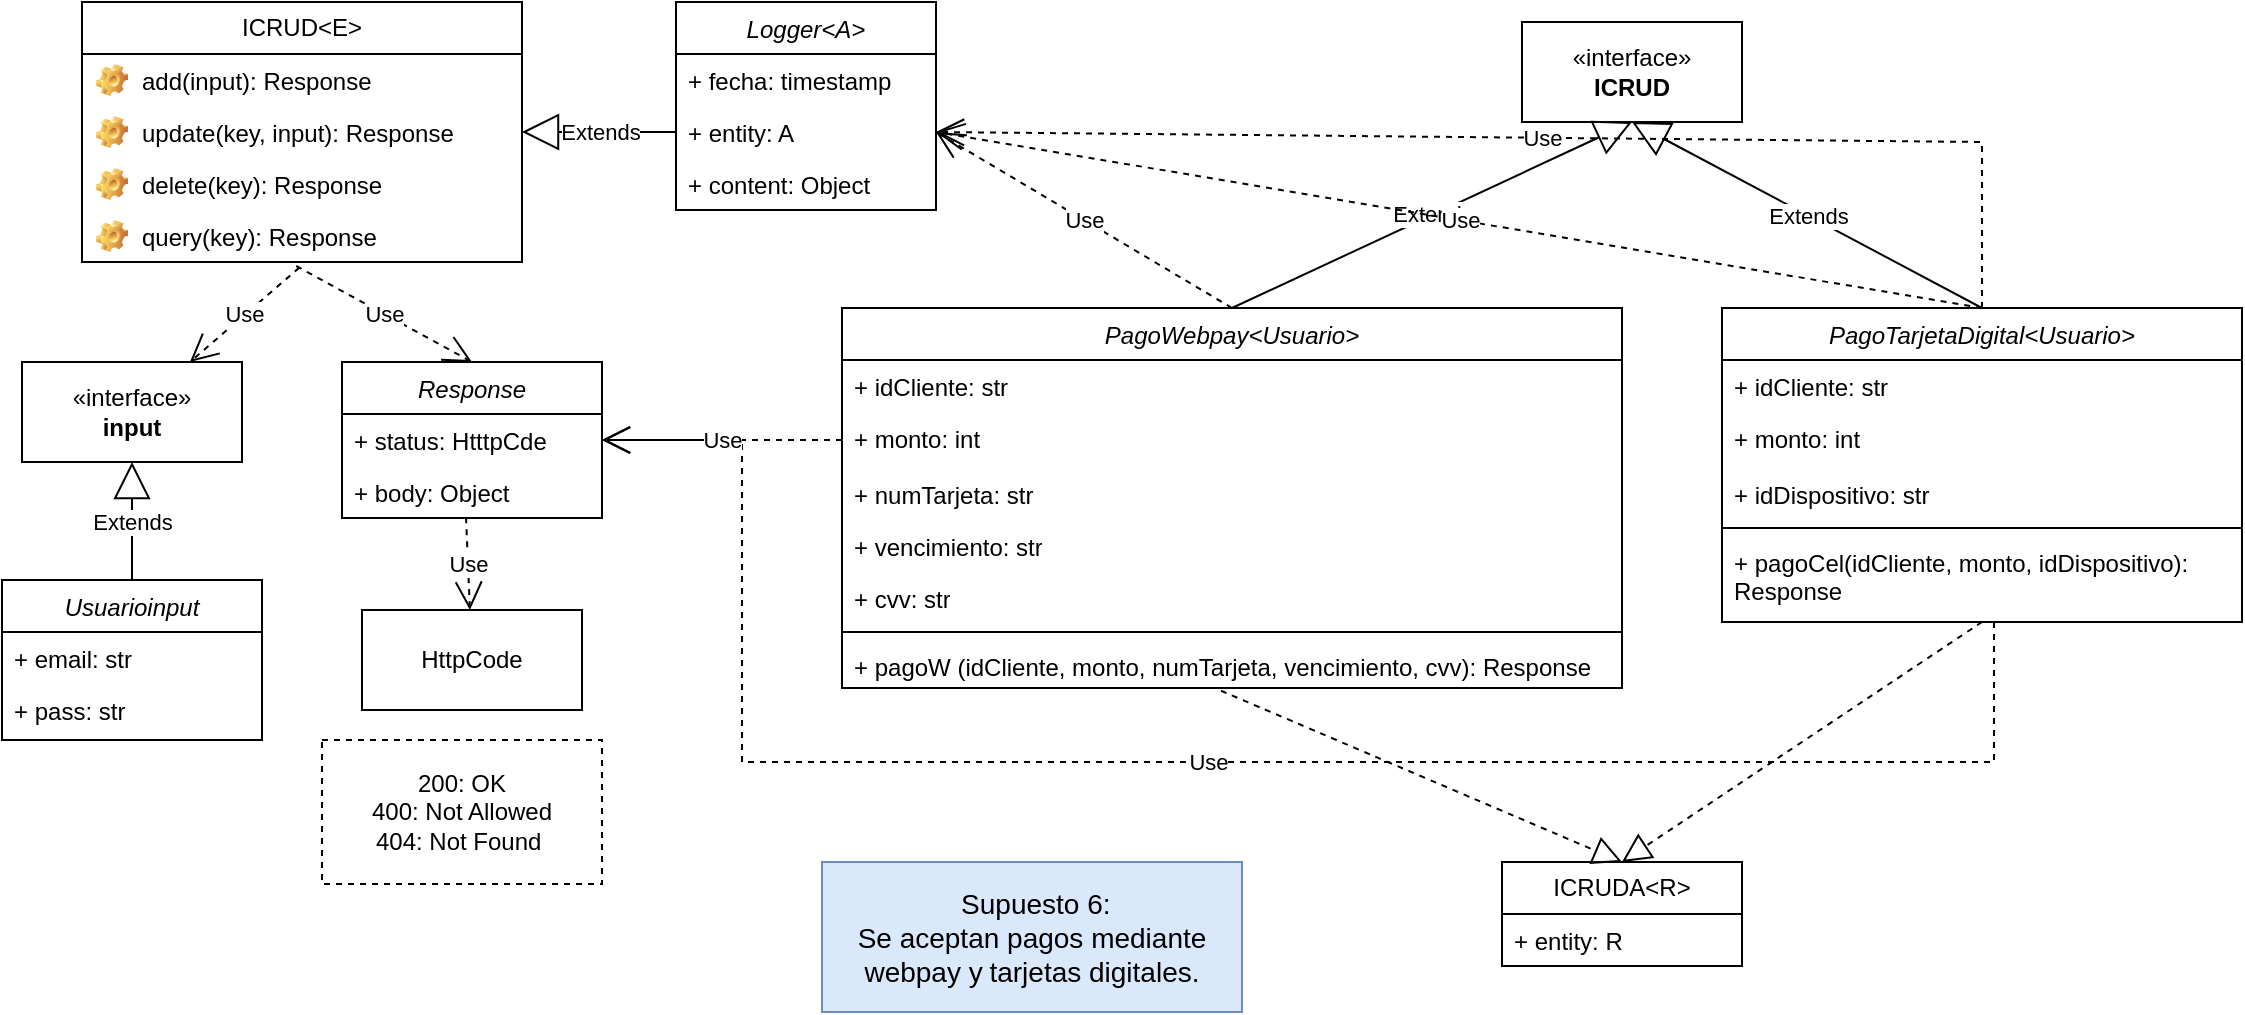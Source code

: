 <mxfile version="28.2.8">
  <diagram id="C5RBs43oDa-KdzZeNtuy" name="Page-1">
    <mxGraphModel dx="389" dy="821" grid="1" gridSize="10" guides="1" tooltips="1" connect="1" arrows="1" fold="1" page="1" pageScale="1" pageWidth="827" pageHeight="1169" math="0" shadow="0">
      <root>
        <mxCell id="WIyWlLk6GJQsqaUBKTNV-0" />
        <mxCell id="WIyWlLk6GJQsqaUBKTNV-1" parent="WIyWlLk6GJQsqaUBKTNV-0" />
        <mxCell id="1E7eBnh2MoHhItpFgBv9-29" value="&lt;font style=&quot;font-size: 14px;&quot;&gt;&amp;nbsp;Supuesto 6:&lt;/font&gt;&lt;div&gt;&lt;font style=&quot;font-size: 14px;&quot;&gt;&amp;nbsp;&lt;span style=&quot;background-color: transparent; color: light-dark(rgb(0, 0, 0), rgb(255, 255, 255));&quot;&gt;Se aceptan pagos mediante&amp;nbsp;&lt;/span&gt;&lt;br&gt;&lt;/font&gt;&lt;/div&gt;&lt;div&gt;&lt;font style=&quot;font-size: 14px;&quot;&gt;webpay y&lt;/font&gt;&amp;nbsp;&lt;font style=&quot;font-size: 14px;&quot;&gt;tarjetas digitales.&lt;/font&gt;&lt;/div&gt;" style="html=1;whiteSpace=wrap;fillColor=#dae8fc;strokeColor=#6c8ebf;" parent="WIyWlLk6GJQsqaUBKTNV-1" vertex="1">
          <mxGeometry x="1750" y="1200" width="210" height="75" as="geometry" />
        </mxCell>
        <mxCell id="1E7eBnh2MoHhItpFgBv9-113" value="PagoTarjetaDigital&lt;Usuario&gt;" style="swimlane;fontStyle=2;align=center;verticalAlign=top;childLayout=stackLayout;horizontal=1;startSize=26;horizontalStack=0;resizeParent=1;resizeLast=0;collapsible=1;marginBottom=0;rounded=0;shadow=0;strokeWidth=1;" parent="WIyWlLk6GJQsqaUBKTNV-1" vertex="1">
          <mxGeometry x="2200" y="923" width="260" height="157" as="geometry">
            <mxRectangle x="230" y="140" width="160" height="26" as="alternateBounds" />
          </mxGeometry>
        </mxCell>
        <mxCell id="1E7eBnh2MoHhItpFgBv9-114" value="+ idCliente: str" style="text;strokeColor=none;fillColor=none;align=left;verticalAlign=top;spacingLeft=4;spacingRight=4;overflow=hidden;rotatable=0;points=[[0,0.5],[1,0.5]];portConstraint=eastwest;whiteSpace=wrap;html=1;" parent="1E7eBnh2MoHhItpFgBv9-113" vertex="1">
          <mxGeometry y="26" width="260" height="26" as="geometry" />
        </mxCell>
        <mxCell id="1E7eBnh2MoHhItpFgBv9-115" value="+ monto: int" style="text;strokeColor=none;fillColor=none;align=left;verticalAlign=top;spacingLeft=4;spacingRight=4;overflow=hidden;rotatable=0;points=[[0,0.5],[1,0.5]];portConstraint=eastwest;whiteSpace=wrap;html=1;" parent="1E7eBnh2MoHhItpFgBv9-113" vertex="1">
          <mxGeometry y="52" width="260" height="28" as="geometry" />
        </mxCell>
        <mxCell id="1E7eBnh2MoHhItpFgBv9-116" value="+ idDispositivo: str" style="text;strokeColor=none;fillColor=none;align=left;verticalAlign=top;spacingLeft=4;spacingRight=4;overflow=hidden;rotatable=0;points=[[0,0.5],[1,0.5]];portConstraint=eastwest;whiteSpace=wrap;html=1;" parent="1E7eBnh2MoHhItpFgBv9-113" vertex="1">
          <mxGeometry y="80" width="260" height="26" as="geometry" />
        </mxCell>
        <mxCell id="1E7eBnh2MoHhItpFgBv9-117" value="" style="line;html=1;strokeWidth=1;align=left;verticalAlign=middle;spacingTop=-1;spacingLeft=3;spacingRight=3;rotatable=0;labelPosition=right;points=[];portConstraint=eastwest;" parent="1E7eBnh2MoHhItpFgBv9-113" vertex="1">
          <mxGeometry y="106" width="260" height="8" as="geometry" />
        </mxCell>
        <mxCell id="1E7eBnh2MoHhItpFgBv9-118" value="+ pagoCel(idCliente, monto, idDispositivo): Response" style="text;strokeColor=none;fillColor=none;align=left;verticalAlign=top;spacingLeft=4;spacingRight=4;overflow=hidden;rotatable=0;points=[[0,0.5],[1,0.5]];portConstraint=eastwest;whiteSpace=wrap;html=1;" parent="1E7eBnh2MoHhItpFgBv9-113" vertex="1">
          <mxGeometry y="114" width="260" height="36" as="geometry" />
        </mxCell>
        <mxCell id="1E7eBnh2MoHhItpFgBv9-119" value="ICRUD&amp;lt;E&amp;gt;" style="swimlane;fontStyle=0;childLayout=stackLayout;horizontal=1;startSize=26;fillColor=none;horizontalStack=0;resizeParent=1;resizeParentMax=0;resizeLast=0;collapsible=1;marginBottom=0;whiteSpace=wrap;html=1;" parent="WIyWlLk6GJQsqaUBKTNV-1" vertex="1">
          <mxGeometry x="1380" y="770" width="220" height="130" as="geometry" />
        </mxCell>
        <mxCell id="1E7eBnh2MoHhItpFgBv9-120" value="add(input): Response" style="label;fontStyle=0;strokeColor=none;fillColor=none;align=left;verticalAlign=top;overflow=hidden;spacingLeft=28;spacingRight=4;rotatable=0;points=[[0,0.5],[1,0.5]];portConstraint=eastwest;imageWidth=16;imageHeight=16;whiteSpace=wrap;html=1;image=img/clipart/Gear_128x128.png" parent="1E7eBnh2MoHhItpFgBv9-119" vertex="1">
          <mxGeometry y="26" width="220" height="26" as="geometry" />
        </mxCell>
        <mxCell id="1E7eBnh2MoHhItpFgBv9-121" value="update(key, input): Response" style="label;fontStyle=0;strokeColor=none;fillColor=none;align=left;verticalAlign=top;overflow=hidden;spacingLeft=28;spacingRight=4;rotatable=0;points=[[0,0.5],[1,0.5]];portConstraint=eastwest;imageWidth=16;imageHeight=16;whiteSpace=wrap;html=1;image=img/clipart/Gear_128x128.png" parent="1E7eBnh2MoHhItpFgBv9-119" vertex="1">
          <mxGeometry y="52" width="220" height="26" as="geometry" />
        </mxCell>
        <mxCell id="1E7eBnh2MoHhItpFgBv9-122" value="delete(key): Response" style="label;fontStyle=0;strokeColor=none;fillColor=none;align=left;verticalAlign=top;overflow=hidden;spacingLeft=28;spacingRight=4;rotatable=0;points=[[0,0.5],[1,0.5]];portConstraint=eastwest;imageWidth=16;imageHeight=16;whiteSpace=wrap;html=1;image=img/clipart/Gear_128x128.png" parent="1E7eBnh2MoHhItpFgBv9-119" vertex="1">
          <mxGeometry y="78" width="220" height="26" as="geometry" />
        </mxCell>
        <mxCell id="1E7eBnh2MoHhItpFgBv9-123" value="query(key): Response" style="label;fontStyle=0;strokeColor=none;fillColor=none;align=left;verticalAlign=top;overflow=hidden;spacingLeft=28;spacingRight=4;rotatable=0;points=[[0,0.5],[1,0.5]];portConstraint=eastwest;imageWidth=16;imageHeight=16;whiteSpace=wrap;html=1;image=img/clipart/Gear_128x128.png" parent="1E7eBnh2MoHhItpFgBv9-119" vertex="1">
          <mxGeometry y="104" width="220" height="26" as="geometry" />
        </mxCell>
        <mxCell id="1E7eBnh2MoHhItpFgBv9-124" value="«interface»&lt;br&gt;&lt;b&gt;input&lt;/b&gt;" style="html=1;whiteSpace=wrap;" parent="WIyWlLk6GJQsqaUBKTNV-1" vertex="1">
          <mxGeometry x="1350" y="950" width="110" height="50" as="geometry" />
        </mxCell>
        <mxCell id="1E7eBnh2MoHhItpFgBv9-125" value="Use" style="endArrow=open;endSize=12;dashed=1;html=1;rounded=0;exitX=0.494;exitY=1.108;exitDx=0;exitDy=0;exitPerimeter=0;" parent="WIyWlLk6GJQsqaUBKTNV-1" source="1E7eBnh2MoHhItpFgBv9-123" target="1E7eBnh2MoHhItpFgBv9-124" edge="1">
          <mxGeometry width="160" relative="1" as="geometry">
            <mxPoint x="1530" y="1000" as="sourcePoint" />
            <mxPoint x="1450" y="990" as="targetPoint" />
          </mxGeometry>
        </mxCell>
        <mxCell id="1E7eBnh2MoHhItpFgBv9-126" value="Usuarioinput" style="swimlane;fontStyle=2;align=center;verticalAlign=top;childLayout=stackLayout;horizontal=1;startSize=26;horizontalStack=0;resizeParent=1;resizeLast=0;collapsible=1;marginBottom=0;rounded=0;shadow=0;strokeWidth=1;" parent="WIyWlLk6GJQsqaUBKTNV-1" vertex="1">
          <mxGeometry x="1340" y="1059" width="130" height="80" as="geometry">
            <mxRectangle x="230" y="140" width="160" height="26" as="alternateBounds" />
          </mxGeometry>
        </mxCell>
        <mxCell id="1E7eBnh2MoHhItpFgBv9-127" value="+ email: str" style="text;strokeColor=none;fillColor=none;align=left;verticalAlign=top;spacingLeft=4;spacingRight=4;overflow=hidden;rotatable=0;points=[[0,0.5],[1,0.5]];portConstraint=eastwest;whiteSpace=wrap;html=1;" parent="1E7eBnh2MoHhItpFgBv9-126" vertex="1">
          <mxGeometry y="26" width="130" height="26" as="geometry" />
        </mxCell>
        <mxCell id="1E7eBnh2MoHhItpFgBv9-128" value="+ pass: str" style="text;strokeColor=none;fillColor=none;align=left;verticalAlign=top;spacingLeft=4;spacingRight=4;overflow=hidden;rotatable=0;points=[[0,0.5],[1,0.5]];portConstraint=eastwest;whiteSpace=wrap;html=1;" parent="1E7eBnh2MoHhItpFgBv9-126" vertex="1">
          <mxGeometry y="52" width="130" height="20" as="geometry" />
        </mxCell>
        <mxCell id="1E7eBnh2MoHhItpFgBv9-129" value="Extends" style="endArrow=block;endSize=16;endFill=0;html=1;rounded=0;exitX=0.5;exitY=0;exitDx=0;exitDy=0;entryX=0.5;entryY=1;entryDx=0;entryDy=0;" parent="WIyWlLk6GJQsqaUBKTNV-1" source="1E7eBnh2MoHhItpFgBv9-126" target="1E7eBnh2MoHhItpFgBv9-124" edge="1">
          <mxGeometry width="160" relative="1" as="geometry">
            <mxPoint x="1580" y="1000" as="sourcePoint" />
            <mxPoint x="1740" y="1000" as="targetPoint" />
          </mxGeometry>
        </mxCell>
        <mxCell id="1E7eBnh2MoHhItpFgBv9-130" value="Response" style="swimlane;fontStyle=2;align=center;verticalAlign=top;childLayout=stackLayout;horizontal=1;startSize=26;horizontalStack=0;resizeParent=1;resizeLast=0;collapsible=1;marginBottom=0;rounded=0;shadow=0;strokeWidth=1;" parent="WIyWlLk6GJQsqaUBKTNV-1" vertex="1">
          <mxGeometry x="1510" y="950" width="130" height="78" as="geometry">
            <mxRectangle x="230" y="140" width="160" height="26" as="alternateBounds" />
          </mxGeometry>
        </mxCell>
        <mxCell id="1E7eBnh2MoHhItpFgBv9-131" value="+ status: HtttpCde" style="text;strokeColor=none;fillColor=none;align=left;verticalAlign=top;spacingLeft=4;spacingRight=4;overflow=hidden;rotatable=0;points=[[0,0.5],[1,0.5]];portConstraint=eastwest;whiteSpace=wrap;html=1;" parent="1E7eBnh2MoHhItpFgBv9-130" vertex="1">
          <mxGeometry y="26" width="130" height="26" as="geometry" />
        </mxCell>
        <mxCell id="1E7eBnh2MoHhItpFgBv9-132" value="+ body: Object" style="text;strokeColor=none;fillColor=none;align=left;verticalAlign=top;spacingLeft=4;spacingRight=4;overflow=hidden;rotatable=0;points=[[0,0.5],[1,0.5]];portConstraint=eastwest;whiteSpace=wrap;html=1;" parent="1E7eBnh2MoHhItpFgBv9-130" vertex="1">
          <mxGeometry y="52" width="130" height="26" as="geometry" />
        </mxCell>
        <mxCell id="1E7eBnh2MoHhItpFgBv9-133" value="Use" style="endArrow=open;endSize=12;dashed=1;html=1;rounded=0;entryX=0.5;entryY=0;entryDx=0;entryDy=0;exitX=0.487;exitY=1.077;exitDx=0;exitDy=0;exitPerimeter=0;" parent="WIyWlLk6GJQsqaUBKTNV-1" source="1E7eBnh2MoHhItpFgBv9-123" target="1E7eBnh2MoHhItpFgBv9-130" edge="1">
          <mxGeometry width="160" relative="1" as="geometry">
            <mxPoint x="1490" y="910" as="sourcePoint" />
            <mxPoint x="1470" y="957" as="targetPoint" />
          </mxGeometry>
        </mxCell>
        <mxCell id="1E7eBnh2MoHhItpFgBv9-134" value="HttpCode" style="html=1;whiteSpace=wrap;" parent="WIyWlLk6GJQsqaUBKTNV-1" vertex="1">
          <mxGeometry x="1520" y="1074" width="110" height="50" as="geometry" />
        </mxCell>
        <mxCell id="1E7eBnh2MoHhItpFgBv9-135" value="Use" style="endArrow=open;endSize=12;dashed=1;html=1;rounded=0;exitX=0.477;exitY=0.985;exitDx=0;exitDy=0;exitPerimeter=0;" parent="WIyWlLk6GJQsqaUBKTNV-1" source="1E7eBnh2MoHhItpFgBv9-132" target="1E7eBnh2MoHhItpFgBv9-134" edge="1">
          <mxGeometry width="160" relative="1" as="geometry">
            <mxPoint x="1805" y="1030" as="sourcePoint" />
            <mxPoint x="1750" y="1077" as="targetPoint" />
          </mxGeometry>
        </mxCell>
        <mxCell id="1E7eBnh2MoHhItpFgBv9-136" value="«interface»&lt;br&gt;&lt;b&gt;ICRUD&lt;/b&gt;" style="html=1;whiteSpace=wrap;" parent="WIyWlLk6GJQsqaUBKTNV-1" vertex="1">
          <mxGeometry x="2100" y="780" width="110" height="50" as="geometry" />
        </mxCell>
        <mxCell id="1E7eBnh2MoHhItpFgBv9-137" value="Extends" style="endArrow=block;endSize=16;endFill=0;html=1;rounded=0;exitX=0.5;exitY=0;exitDx=0;exitDy=0;entryX=0.5;entryY=1;entryDx=0;entryDy=0;" parent="WIyWlLk6GJQsqaUBKTNV-1" source="1E7eBnh2MoHhItpFgBv9-113" target="1E7eBnh2MoHhItpFgBv9-136" edge="1">
          <mxGeometry width="160" relative="1" as="geometry">
            <mxPoint x="1800" y="1040" as="sourcePoint" />
            <mxPoint x="1800" y="980" as="targetPoint" />
            <Array as="points" />
          </mxGeometry>
        </mxCell>
        <mxCell id="1E7eBnh2MoHhItpFgBv9-138" value="Use" style="endArrow=open;endSize=12;dashed=1;html=1;rounded=0;entryX=1;entryY=0.5;entryDx=0;entryDy=0;" parent="WIyWlLk6GJQsqaUBKTNV-1" target="1E7eBnh2MoHhItpFgBv9-131" edge="1">
          <mxGeometry width="160" relative="1" as="geometry">
            <mxPoint x="2336" y="1080" as="sourcePoint" />
            <mxPoint x="1798" y="1078" as="targetPoint" />
            <Array as="points">
              <mxPoint x="2336" y="1150" />
              <mxPoint x="1710" y="1150" />
              <mxPoint x="1710" y="989" />
            </Array>
          </mxGeometry>
        </mxCell>
        <mxCell id="1E7eBnh2MoHhItpFgBv9-139" value="200: OK&lt;div&gt;400: Not Allowed&lt;/div&gt;&lt;div&gt;&lt;div&gt;404: Not Found&amp;nbsp;&lt;/div&gt;&lt;/div&gt;" style="html=1;whiteSpace=wrap;dashed=1;" parent="WIyWlLk6GJQsqaUBKTNV-1" vertex="1">
          <mxGeometry x="1500" y="1139" width="140" height="72" as="geometry" />
        </mxCell>
        <mxCell id="1E7eBnh2MoHhItpFgBv9-140" value="Logger&lt;A&gt;" style="swimlane;fontStyle=2;align=center;verticalAlign=top;childLayout=stackLayout;horizontal=1;startSize=26;horizontalStack=0;resizeParent=1;resizeLast=0;collapsible=1;marginBottom=0;rounded=0;shadow=0;strokeWidth=1;" parent="WIyWlLk6GJQsqaUBKTNV-1" vertex="1">
          <mxGeometry x="1677" y="770" width="130" height="104" as="geometry">
            <mxRectangle x="230" y="140" width="160" height="26" as="alternateBounds" />
          </mxGeometry>
        </mxCell>
        <mxCell id="1E7eBnh2MoHhItpFgBv9-141" value="+ fecha: timestamp" style="text;strokeColor=none;fillColor=none;align=left;verticalAlign=top;spacingLeft=4;spacingRight=4;overflow=hidden;rotatable=0;points=[[0,0.5],[1,0.5]];portConstraint=eastwest;whiteSpace=wrap;html=1;" parent="1E7eBnh2MoHhItpFgBv9-140" vertex="1">
          <mxGeometry y="26" width="130" height="26" as="geometry" />
        </mxCell>
        <mxCell id="1E7eBnh2MoHhItpFgBv9-142" value="+ entity: A" style="text;strokeColor=none;fillColor=none;align=left;verticalAlign=top;spacingLeft=4;spacingRight=4;overflow=hidden;rotatable=0;points=[[0,0.5],[1,0.5]];portConstraint=eastwest;whiteSpace=wrap;html=1;" parent="1E7eBnh2MoHhItpFgBv9-140" vertex="1">
          <mxGeometry y="52" width="130" height="26" as="geometry" />
        </mxCell>
        <mxCell id="1E7eBnh2MoHhItpFgBv9-143" value="+ content: Object" style="text;strokeColor=none;fillColor=none;align=left;verticalAlign=top;spacingLeft=4;spacingRight=4;overflow=hidden;rotatable=0;points=[[0,0.5],[1,0.5]];portConstraint=eastwest;whiteSpace=wrap;html=1;" parent="1E7eBnh2MoHhItpFgBv9-140" vertex="1">
          <mxGeometry y="78" width="130" height="26" as="geometry" />
        </mxCell>
        <mxCell id="1E7eBnh2MoHhItpFgBv9-144" value="Extends" style="endArrow=block;endSize=16;endFill=0;html=1;rounded=0;exitX=0;exitY=0.5;exitDx=0;exitDy=0;" parent="WIyWlLk6GJQsqaUBKTNV-1" source="1E7eBnh2MoHhItpFgBv9-142" edge="1">
          <mxGeometry width="160" relative="1" as="geometry">
            <mxPoint x="1620" y="1014" as="sourcePoint" />
            <mxPoint x="1600" y="835" as="targetPoint" />
          </mxGeometry>
        </mxCell>
        <mxCell id="1E7eBnh2MoHhItpFgBv9-145" value="PagoWebpay&lt;Usuario&gt;" style="swimlane;fontStyle=2;align=center;verticalAlign=top;childLayout=stackLayout;horizontal=1;startSize=26;horizontalStack=0;resizeParent=1;resizeLast=0;collapsible=1;marginBottom=0;rounded=0;shadow=0;strokeWidth=1;" parent="WIyWlLk6GJQsqaUBKTNV-1" vertex="1">
          <mxGeometry x="1760" y="923" width="390" height="190" as="geometry">
            <mxRectangle x="230" y="140" width="160" height="26" as="alternateBounds" />
          </mxGeometry>
        </mxCell>
        <mxCell id="1E7eBnh2MoHhItpFgBv9-146" value="+ idCliente: str" style="text;strokeColor=none;fillColor=none;align=left;verticalAlign=top;spacingLeft=4;spacingRight=4;overflow=hidden;rotatable=0;points=[[0,0.5],[1,0.5]];portConstraint=eastwest;whiteSpace=wrap;html=1;" parent="1E7eBnh2MoHhItpFgBv9-145" vertex="1">
          <mxGeometry y="26" width="390" height="26" as="geometry" />
        </mxCell>
        <mxCell id="1E7eBnh2MoHhItpFgBv9-147" value="+ monto: int" style="text;strokeColor=none;fillColor=none;align=left;verticalAlign=top;spacingLeft=4;spacingRight=4;overflow=hidden;rotatable=0;points=[[0,0.5],[1,0.5]];portConstraint=eastwest;whiteSpace=wrap;html=1;" parent="1E7eBnh2MoHhItpFgBv9-145" vertex="1">
          <mxGeometry y="52" width="390" height="28" as="geometry" />
        </mxCell>
        <mxCell id="1E7eBnh2MoHhItpFgBv9-148" value="+ numTarjeta: str" style="text;strokeColor=none;fillColor=none;align=left;verticalAlign=top;spacingLeft=4;spacingRight=4;overflow=hidden;rotatable=0;points=[[0,0.5],[1,0.5]];portConstraint=eastwest;whiteSpace=wrap;html=1;" parent="1E7eBnh2MoHhItpFgBv9-145" vertex="1">
          <mxGeometry y="80" width="390" height="26" as="geometry" />
        </mxCell>
        <mxCell id="1E7eBnh2MoHhItpFgBv9-149" value="+ vencimiento: str" style="text;strokeColor=none;fillColor=none;align=left;verticalAlign=top;spacingLeft=4;spacingRight=4;overflow=hidden;rotatable=0;points=[[0,0.5],[1,0.5]];portConstraint=eastwest;whiteSpace=wrap;html=1;" parent="1E7eBnh2MoHhItpFgBv9-145" vertex="1">
          <mxGeometry y="106" width="390" height="26" as="geometry" />
        </mxCell>
        <mxCell id="1E7eBnh2MoHhItpFgBv9-150" value="+ cvv: str" style="text;strokeColor=none;fillColor=none;align=left;verticalAlign=top;spacingLeft=4;spacingRight=4;overflow=hidden;rotatable=0;points=[[0,0.5],[1,0.5]];portConstraint=eastwest;whiteSpace=wrap;html=1;" parent="1E7eBnh2MoHhItpFgBv9-145" vertex="1">
          <mxGeometry y="132" width="390" height="26" as="geometry" />
        </mxCell>
        <mxCell id="1E7eBnh2MoHhItpFgBv9-151" value="" style="line;html=1;strokeWidth=1;align=left;verticalAlign=middle;spacingTop=-1;spacingLeft=3;spacingRight=3;rotatable=0;labelPosition=right;points=[];portConstraint=eastwest;" parent="1E7eBnh2MoHhItpFgBv9-145" vertex="1">
          <mxGeometry y="158" width="390" height="8" as="geometry" />
        </mxCell>
        <mxCell id="1E7eBnh2MoHhItpFgBv9-152" value="+ pagoW (idCliente, monto, numTarjeta, vencimiento, cvv): Response" style="text;strokeColor=none;fillColor=none;align=left;verticalAlign=top;spacingLeft=4;spacingRight=4;overflow=hidden;rotatable=0;points=[[0,0.5],[1,0.5]];portConstraint=eastwest;whiteSpace=wrap;html=1;" parent="1E7eBnh2MoHhItpFgBv9-145" vertex="1">
          <mxGeometry y="166" width="390" height="24" as="geometry" />
        </mxCell>
        <mxCell id="1E7eBnh2MoHhItpFgBv9-153" value="Use" style="endArrow=open;endSize=12;dashed=1;html=1;rounded=0;entryX=1;entryY=0.5;entryDx=0;entryDy=0;exitX=0;exitY=0.5;exitDx=0;exitDy=0;" parent="WIyWlLk6GJQsqaUBKTNV-1" source="1E7eBnh2MoHhItpFgBv9-147" target="1E7eBnh2MoHhItpFgBv9-131" edge="1">
          <mxGeometry width="160" relative="1" as="geometry">
            <mxPoint x="1815" y="1157" as="sourcePoint" />
            <mxPoint x="1700" y="1110" as="targetPoint" />
            <Array as="points" />
          </mxGeometry>
        </mxCell>
        <mxCell id="1E7eBnh2MoHhItpFgBv9-154" value="Extends" style="endArrow=block;endSize=16;endFill=0;html=1;rounded=0;exitX=0.5;exitY=0;exitDx=0;exitDy=0;entryX=0.5;entryY=1;entryDx=0;entryDy=0;" parent="WIyWlLk6GJQsqaUBKTNV-1" source="1E7eBnh2MoHhItpFgBv9-145" target="1E7eBnh2MoHhItpFgBv9-136" edge="1">
          <mxGeometry width="160" relative="1" as="geometry">
            <mxPoint x="2100" y="1000" as="sourcePoint" />
            <mxPoint x="2110" y="870" as="targetPoint" />
          </mxGeometry>
        </mxCell>
        <mxCell id="1E7eBnh2MoHhItpFgBv9-155" style="edgeStyle=none;curved=1;rounded=0;orthogonalLoop=1;jettySize=auto;html=1;exitX=0.75;exitY=0;exitDx=0;exitDy=0;fontSize=12;startSize=8;endSize=8;" parent="WIyWlLk6GJQsqaUBKTNV-1" edge="1">
          <mxGeometry relative="1" as="geometry">
            <mxPoint x="2443.25" y="1059" as="sourcePoint" />
            <mxPoint x="2443.25" y="1059" as="targetPoint" />
          </mxGeometry>
        </mxCell>
        <mxCell id="1E7eBnh2MoHhItpFgBv9-156" value="ICRUDA&amp;lt;R&amp;gt;" style="swimlane;fontStyle=0;childLayout=stackLayout;horizontal=1;startSize=26;fillColor=none;horizontalStack=0;resizeParent=1;resizeParentMax=0;resizeLast=0;collapsible=1;marginBottom=0;whiteSpace=wrap;html=1;" parent="WIyWlLk6GJQsqaUBKTNV-1" vertex="1">
          <mxGeometry x="2090" y="1200" width="120" height="52" as="geometry" />
        </mxCell>
        <mxCell id="1E7eBnh2MoHhItpFgBv9-157" value="+ entity: R" style="text;strokeColor=none;fillColor=none;align=left;verticalAlign=top;spacingLeft=4;spacingRight=4;overflow=hidden;rotatable=0;points=[[0,0.5],[1,0.5]];portConstraint=eastwest;whiteSpace=wrap;html=1;" parent="1E7eBnh2MoHhItpFgBv9-156" vertex="1">
          <mxGeometry y="26" width="120" height="26" as="geometry" />
        </mxCell>
        <mxCell id="1E7eBnh2MoHhItpFgBv9-158" value="" style="endArrow=block;dashed=1;endFill=0;endSize=12;html=1;rounded=0;fontSize=12;curved=1;entryX=0.5;entryY=0;entryDx=0;entryDy=0;" parent="WIyWlLk6GJQsqaUBKTNV-1" target="1E7eBnh2MoHhItpFgBv9-156" edge="1">
          <mxGeometry width="160" relative="1" as="geometry">
            <mxPoint x="2330" y="1080" as="sourcePoint" />
            <mxPoint x="2240" y="1190" as="targetPoint" />
          </mxGeometry>
        </mxCell>
        <mxCell id="1E7eBnh2MoHhItpFgBv9-159" value="" style="endArrow=block;dashed=1;endFill=0;endSize=12;html=1;rounded=0;fontSize=12;curved=1;entryX=0.5;entryY=0;entryDx=0;entryDy=0;exitX=0.486;exitY=1.058;exitDx=0;exitDy=0;exitPerimeter=0;" parent="WIyWlLk6GJQsqaUBKTNV-1" source="1E7eBnh2MoHhItpFgBv9-152" target="1E7eBnh2MoHhItpFgBv9-156" edge="1">
          <mxGeometry width="160" relative="1" as="geometry">
            <mxPoint x="2110" y="1160" as="sourcePoint" />
            <mxPoint x="2112" y="1213" as="targetPoint" />
          </mxGeometry>
        </mxCell>
        <mxCell id="1E7eBnh2MoHhItpFgBv9-161" value="Use" style="endArrow=open;endSize=12;dashed=1;html=1;rounded=0;entryX=1;entryY=0.5;entryDx=0;entryDy=0;exitX=0.5;exitY=0;exitDx=0;exitDy=0;" parent="WIyWlLk6GJQsqaUBKTNV-1" source="1E7eBnh2MoHhItpFgBv9-145" target="1E7eBnh2MoHhItpFgBv9-142" edge="1">
          <mxGeometry width="160" relative="1" as="geometry">
            <mxPoint x="1760" y="1350" as="sourcePoint" />
            <mxPoint x="1640" y="1350" as="targetPoint" />
            <Array as="points" />
          </mxGeometry>
        </mxCell>
        <mxCell id="1E7eBnh2MoHhItpFgBv9-162" value="Use" style="endArrow=open;endSize=12;dashed=1;html=1;rounded=0;entryX=1;entryY=0.5;entryDx=0;entryDy=0;exitX=0.5;exitY=0;exitDx=0;exitDy=0;" parent="WIyWlLk6GJQsqaUBKTNV-1" source="1E7eBnh2MoHhItpFgBv9-113" target="1E7eBnh2MoHhItpFgBv9-142" edge="1">
          <mxGeometry width="160" relative="1" as="geometry">
            <mxPoint x="1898" y="1468" as="sourcePoint" />
            <mxPoint x="1750" y="1380" as="targetPoint" />
            <Array as="points">
              <mxPoint x="2330" y="840" />
            </Array>
          </mxGeometry>
        </mxCell>
        <mxCell id="uOLH_YdMgKsodBeBz-tH-0" value="Use" style="endArrow=open;endSize=12;dashed=1;html=1;rounded=0;entryX=1;entryY=0.5;entryDx=0;entryDy=0;exitX=0.5;exitY=0;exitDx=0;exitDy=0;" edge="1" parent="WIyWlLk6GJQsqaUBKTNV-1" source="1E7eBnh2MoHhItpFgBv9-113" target="1E7eBnh2MoHhItpFgBv9-142">
          <mxGeometry width="160" relative="1" as="geometry">
            <mxPoint x="2058" y="978" as="sourcePoint" />
            <mxPoint x="1910" y="890" as="targetPoint" />
            <Array as="points" />
          </mxGeometry>
        </mxCell>
      </root>
    </mxGraphModel>
  </diagram>
</mxfile>
